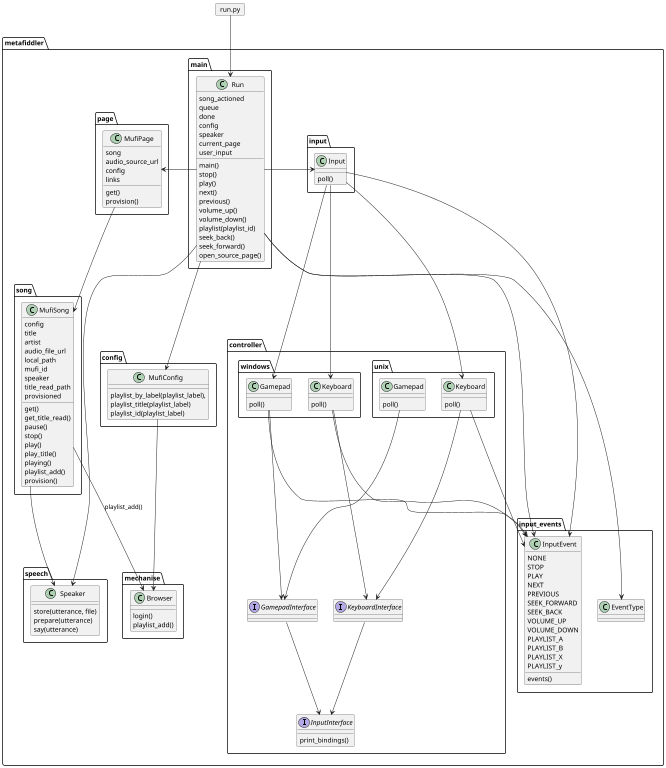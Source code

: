 @startuml

scale 1024 width 
scale 768 height 
'  Please, humans ...
allowmixing

package metafiddler {

  package main {
    class Run {
      song_actioned
      queue
      done
      config
      speaker
      current_page
      user_input
      main()
      stop()
      play()
      next()
      previous()
      volume_up()
      volume_down()
      playlist(playlist_id)
      seek_back()
      seek_forward()
      open_source_page()
  } 
}

  
  package config {
    class MufiConfig {
      playlist_by_label(playlist_label),
      playlist_title(playlist_label)
      playlist_id(playlist_label)
    }
  }
  package input {
    Input : poll()  
  }

  

  package input_events {
    class EventType
    class InputEvent {
      NONE
      STOP
      PLAY
      NEXT
      PREVIOUS
      SEEK_FORWARD  
      SEEK_BACK
      VOLUME_UP
      VOLUME_DOWN
      PLAYLIST_A
      PLAYLIST_B
      PLAYLIST_X
      PLAYLIST_y
      events()
    }
  }
  package mechanise {
    class Browser {
      login()
      playlist_add()
    }
  }
  package page {
    class MufiPage {
        song
        audio_source_url
        config
        links
        get()
        provision()
    }
  }
 package song {
    class MufiSong {
      config
      title
      artist
      audio_file_url
      local_path
      mufi_id
      speaker
      title_read_path
      provisioned
      get()
      get_title_read()
      pause()
      stop()
      play()
      play_title()
      playing()
      playlist_add()
      provision()
    }
    MufiSong --> Browser : playlist_add()
   }
  
  package speech {
    class Speaker {
      store(utterance, file)
      prepare(utterance)
      say(utterance)
    }
  }

  package controller {
    interface InputInterface {
      print_bindings()
    }
    interface KeyboardInterface {
      
    }
    interface GamepadInterface {
      
    }

    KeyboardInterface --> InputInterface
    GamepadInterface --> InputInterface

    package windows {
      class Keyboard {
        poll()
      }
      
      Keyboard --> KeyboardInterface
      class Gamepad {
        poll()
      }
      Gamepad --> GamepadInterface
    }   
    package unix {
      class "Keyboard" as kbdunix {
        poll()
      }
      kbdunix -> KeyboardInterface 
      class "Gamepad" as gamepadlinux {
        poll()
      }
      gamepadlinux --> GamepadInterface
      
      
    }   

  }
}

card "run.py" as run
run --> Run 
MufiConfig --> Browser

Run -> MufiPage
Run --> Speaker
Run --> InputEvent
Run --> EventType
Run -> MufiConfig 
Run -> Input

Input --> InputEvent
Input --> Keyboard
Input --> Gamepad
Input --> kbdunix

Keyboard-->InputEvent
Gamepad-->InputEvent
kbdunix-->InputEvent

MufiPage --> MufiSong
MufiSong --> Speaker

@enduml
